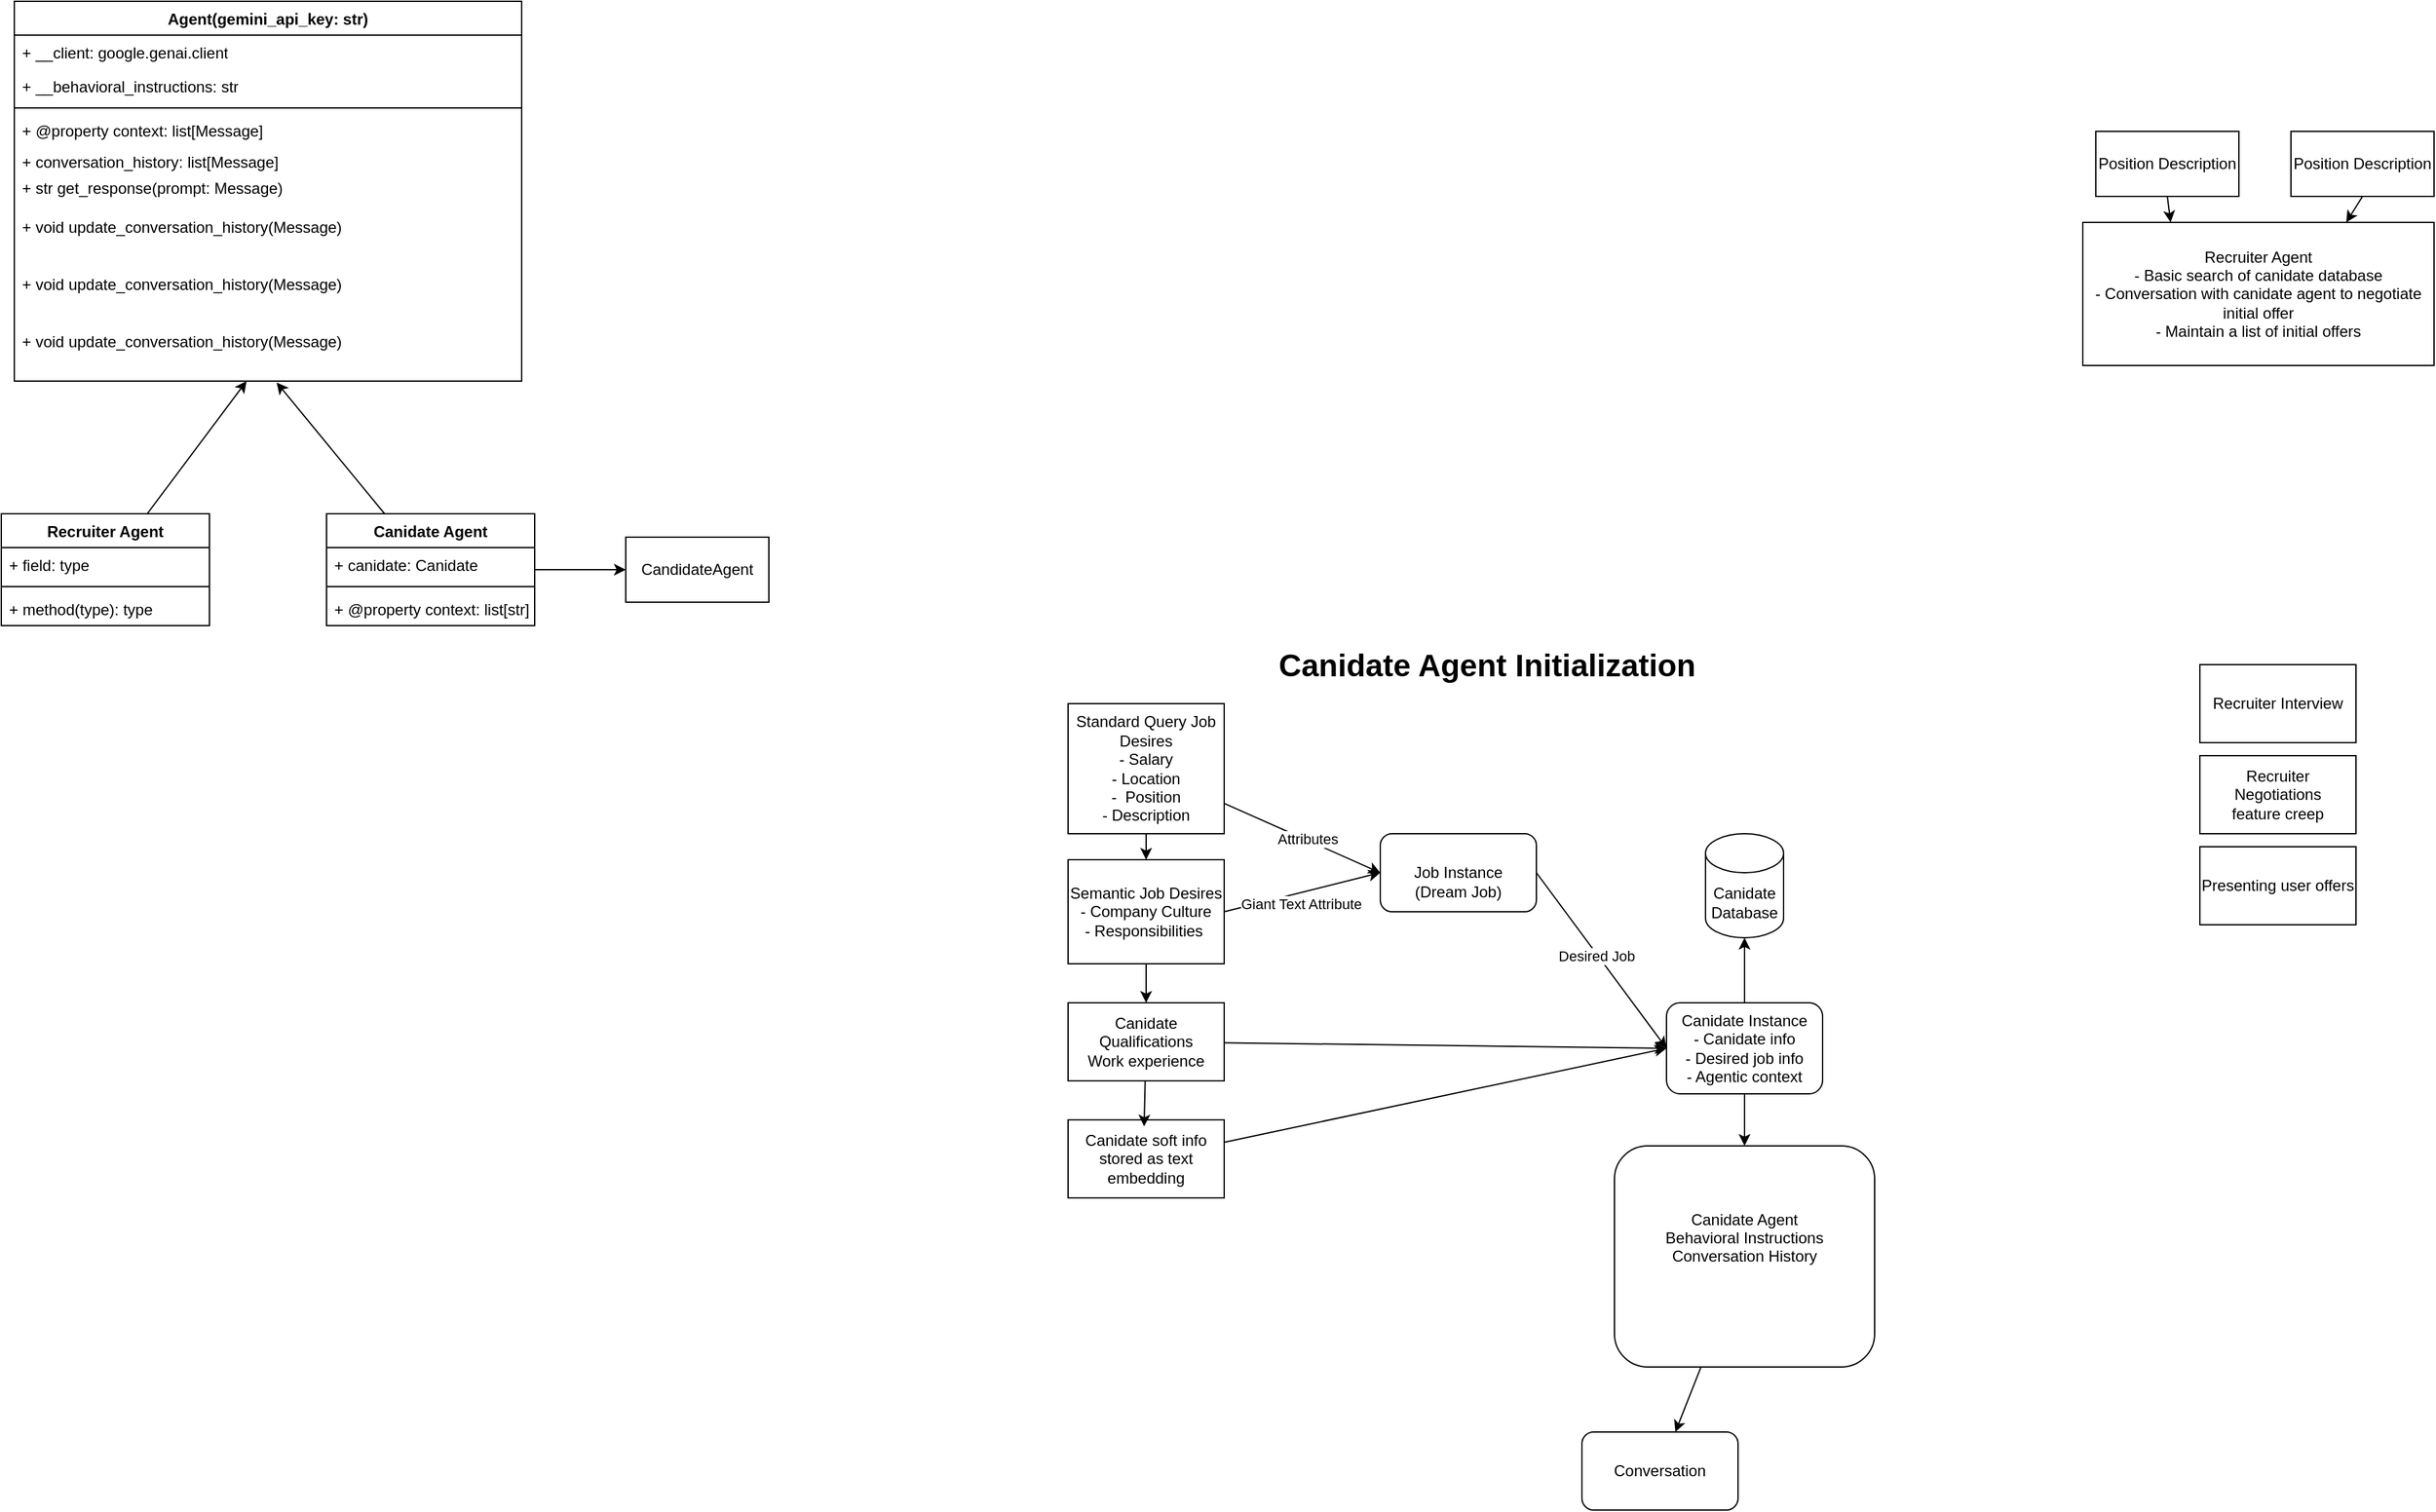 <mxfile>
    <diagram id="nXNv6R9ZOGS5gi4z82Ms" name="Page-1">
        <mxGraphModel dx="1141" dy="399" grid="1" gridSize="10" guides="1" tooltips="1" connect="1" arrows="1" fold="1" page="1" pageScale="1" pageWidth="850" pageHeight="1100" math="0" shadow="0">
            <root>
                <mxCell id="0"/>
                <mxCell id="1" parent="0"/>
                <mxCell id="15" value="Recruiter Agent&lt;div&gt;- Basic search of canidate database&lt;/div&gt;&lt;div&gt;- Conversation with canidate agent to negotiate initial offer&lt;/div&gt;&lt;div&gt;- Maintain a list of initial offers&lt;/div&gt;" style="whiteSpace=wrap;html=1;" parent="1" vertex="1">
                    <mxGeometry x="810" y="400" width="270" height="110" as="geometry"/>
                </mxCell>
                <mxCell id="18" style="edgeStyle=none;html=1;entryX=0.25;entryY=0;entryDx=0;entryDy=0;exitX=0.5;exitY=1;exitDx=0;exitDy=0;" parent="1" source="20" target="15" edge="1">
                    <mxGeometry relative="1" as="geometry">
                        <mxPoint x="990" y="390" as="targetPoint"/>
                    </mxGeometry>
                </mxCell>
                <mxCell id="21" style="edgeStyle=none;html=1;exitX=0.5;exitY=1;exitDx=0;exitDy=0;entryX=0.75;entryY=0;entryDx=0;entryDy=0;" parent="1" source="19" target="15" edge="1">
                    <mxGeometry relative="1" as="geometry"/>
                </mxCell>
                <mxCell id="19" value="Position Description" style="whiteSpace=wrap;html=1;" parent="1" vertex="1">
                    <mxGeometry x="970" y="330" width="110" height="50" as="geometry"/>
                </mxCell>
                <mxCell id="20" value="Position Description" style="whiteSpace=wrap;html=1;" parent="1" vertex="1">
                    <mxGeometry x="820" y="330" width="110" height="50" as="geometry"/>
                </mxCell>
                <mxCell id="28" value="" style="edgeStyle=none;html=1;entryX=0;entryY=0.5;entryDx=0;entryDy=0;" parent="1" source="25" target="66" edge="1">
                    <mxGeometry relative="1" as="geometry">
                        <mxPoint x="260" y="870" as="targetPoint"/>
                    </mxGeometry>
                </mxCell>
                <mxCell id="49" value="Attributes" style="edgeLabel;html=1;align=center;verticalAlign=middle;resizable=0;points=[];" parent="28" vertex="1" connectable="0">
                    <mxGeometry x="0.053" y="1" relative="1" as="geometry">
                        <mxPoint as="offset"/>
                    </mxGeometry>
                </mxCell>
                <mxCell id="46" value="" style="edgeStyle=none;html=1;" parent="1" source="25" target="45" edge="1">
                    <mxGeometry relative="1" as="geometry"/>
                </mxCell>
                <mxCell id="25" value="Standard Query Job Desires&lt;br&gt;&lt;div&gt;- Salary&lt;/div&gt;&lt;div&gt;- Location&lt;/div&gt;&lt;div&gt;-&amp;nbsp; Position&lt;/div&gt;&lt;div&gt;- Description&lt;/div&gt;" style="whiteSpace=wrap;html=1;" parent="1" vertex="1">
                    <mxGeometry x="30" y="770" width="120" height="100" as="geometry"/>
                </mxCell>
                <mxCell id="60" style="edgeStyle=none;html=1;exitX=1;exitY=0.5;exitDx=0;exitDy=0;entryX=0;entryY=0.5;entryDx=0;entryDy=0;" parent="1" source="66" target="67" edge="1">
                    <mxGeometry relative="1" as="geometry">
                        <mxPoint x="380" y="870" as="sourcePoint"/>
                        <mxPoint x="485.32" y="1036.19" as="targetPoint"/>
                    </mxGeometry>
                </mxCell>
                <mxCell id="62" value="Desired Job" style="edgeLabel;html=1;align=center;verticalAlign=middle;resizable=0;points=[];" parent="60" vertex="1" connectable="0">
                    <mxGeometry x="-0.074" y="-1" relative="1" as="geometry">
                        <mxPoint as="offset"/>
                    </mxGeometry>
                </mxCell>
                <mxCell id="59" value="" style="edgeStyle=none;html=1;entryX=0;entryY=0.5;entryDx=0;entryDy=0;" parent="1" source="29" target="67" edge="1">
                    <mxGeometry relative="1" as="geometry">
                        <mxPoint x="490" y="1034.348" as="targetPoint"/>
                    </mxGeometry>
                </mxCell>
                <mxCell id="29" value="Canidate Qualifications&lt;div&gt;Work experience&lt;/div&gt;" style="whiteSpace=wrap;html=1;" parent="1" vertex="1">
                    <mxGeometry x="30" y="1000" width="120" height="60" as="geometry"/>
                </mxCell>
                <mxCell id="68" style="edgeStyle=none;html=1;entryX=0;entryY=0.5;entryDx=0;entryDy=0;" parent="1" source="33" target="67" edge="1">
                    <mxGeometry relative="1" as="geometry"/>
                </mxCell>
                <mxCell id="33" value="Canidate soft info&lt;div&gt;stored as text embedding&lt;/div&gt;" style="whiteSpace=wrap;html=1;" parent="1" vertex="1">
                    <mxGeometry x="30" y="1090" width="120" height="60" as="geometry"/>
                </mxCell>
                <mxCell id="34" style="edgeStyle=none;html=1;entryX=0.487;entryY=0.084;entryDx=0;entryDy=0;entryPerimeter=0;" parent="1" source="29" target="33" edge="1">
                    <mxGeometry relative="1" as="geometry"/>
                </mxCell>
                <mxCell id="38" value="Presenting user offers" style="whiteSpace=wrap;html=1;" parent="1" vertex="1">
                    <mxGeometry x="900" y="880" width="120" height="60" as="geometry"/>
                </mxCell>
                <mxCell id="40" value="Recruiter Negotiations&lt;div&gt;feature creep&lt;/div&gt;" style="whiteSpace=wrap;html=1;" parent="1" vertex="1">
                    <mxGeometry x="900" y="810" width="120" height="60" as="geometry"/>
                </mxCell>
                <mxCell id="41" value="Recruiter Interview" style="whiteSpace=wrap;html=1;" parent="1" vertex="1">
                    <mxGeometry x="900" y="740" width="120" height="60" as="geometry"/>
                </mxCell>
                <mxCell id="47" style="edgeStyle=none;html=1;exitX=1;exitY=0.5;exitDx=0;exitDy=0;entryX=0;entryY=0.5;entryDx=0;entryDy=0;" parent="1" source="45" target="66" edge="1">
                    <mxGeometry relative="1" as="geometry">
                        <mxPoint x="260" y="870" as="targetPoint"/>
                    </mxGeometry>
                </mxCell>
                <mxCell id="48" value="Giant Text Attribute" style="edgeLabel;html=1;align=center;verticalAlign=middle;resizable=0;points=[];" parent="47" vertex="1" connectable="0">
                    <mxGeometry x="-0.117" y="-5" relative="1" as="geometry">
                        <mxPoint x="5" y="2" as="offset"/>
                    </mxGeometry>
                </mxCell>
                <mxCell id="51" style="edgeStyle=none;html=1;exitX=0.5;exitY=1;exitDx=0;exitDy=0;entryX=0.5;entryY=0;entryDx=0;entryDy=0;" parent="1" source="45" target="29" edge="1">
                    <mxGeometry relative="1" as="geometry"/>
                </mxCell>
                <mxCell id="45" value="Semantic Job Desires&lt;div&gt;- Company Culture&lt;/div&gt;&lt;div&gt;- Responsibilities&amp;nbsp;&lt;/div&gt;" style="whiteSpace=wrap;html=1;" parent="1" vertex="1">
                    <mxGeometry x="30" y="890" width="120" height="80" as="geometry"/>
                </mxCell>
                <mxCell id="50" value="Canidate Database" style="shape=cylinder3;whiteSpace=wrap;html=1;boundedLbl=1;backgroundOutline=1;size=15;" parent="1" vertex="1">
                    <mxGeometry x="520" y="870" width="60" height="80" as="geometry"/>
                </mxCell>
                <mxCell id="65" style="edgeStyle=none;html=1;exitX=0.5;exitY=0;exitDx=0;exitDy=0;entryX=0.5;entryY=1;entryDx=0;entryDy=0;entryPerimeter=0;" parent="1" source="67" target="50" edge="1">
                    <mxGeometry relative="1" as="geometry">
                        <mxPoint x="550" y="1000" as="sourcePoint"/>
                    </mxGeometry>
                </mxCell>
                <mxCell id="66" value="&lt;div&gt;&lt;br&gt;&lt;/div&gt;Job Instance&lt;div&gt;(Dream Job&lt;span style=&quot;background-color: transparent;&quot;&gt;)&lt;/span&gt;&lt;/div&gt;" style="rounded=1;whiteSpace=wrap;html=1;" parent="1" vertex="1">
                    <mxGeometry x="270" y="870" width="120" height="60" as="geometry"/>
                </mxCell>
                <mxCell id="79" style="edgeStyle=none;html=1;entryX=0.5;entryY=0;entryDx=0;entryDy=0;" parent="1" source="67" target="69" edge="1">
                    <mxGeometry relative="1" as="geometry"/>
                </mxCell>
                <mxCell id="67" value="Canidate Instance&lt;div&gt;&lt;div&gt;- Canidate info&lt;/div&gt;&lt;div&gt;- Desired job info&lt;/div&gt;&lt;div&gt;- Agentic context&lt;/div&gt;&lt;/div&gt;" style="rounded=1;whiteSpace=wrap;html=1;" parent="1" vertex="1">
                    <mxGeometry x="490" y="1000" width="120" height="70" as="geometry"/>
                </mxCell>
                <mxCell id="81" value="" style="edgeStyle=none;html=1;" parent="1" source="69" target="80" edge="1">
                    <mxGeometry relative="1" as="geometry"/>
                </mxCell>
                <mxCell id="69" value="Canidate Agent&lt;div&gt;&lt;span style=&quot;background-color: transparent;&quot;&gt;Behavioral Instructions&lt;/span&gt;&lt;div&gt;&lt;div&gt;Conversation History&lt;/div&gt;&lt;div&gt;&lt;br&gt;&lt;/div&gt;&lt;div&gt;&lt;br&gt;&lt;/div&gt;&lt;/div&gt;&lt;/div&gt;" style="rounded=1;whiteSpace=wrap;html=1;" parent="1" vertex="1">
                    <mxGeometry x="450" y="1110" width="200" height="170" as="geometry"/>
                </mxCell>
                <mxCell id="80" value="Conversation" style="whiteSpace=wrap;html=1;rounded=1;" parent="1" vertex="1">
                    <mxGeometry x="425" y="1330" width="120" height="60" as="geometry"/>
                </mxCell>
                <mxCell id="94" value="&lt;h1 style=&quot;margin-top: 0px;&quot;&gt;Canidate Agent Initialization&lt;/h1&gt;" style="text;html=1;whiteSpace=wrap;overflow=hidden;rounded=0;" parent="1" vertex="1">
                    <mxGeometry x="190" y="720" width="350" height="40" as="geometry"/>
                </mxCell>
                <mxCell id="97" value="Agent(gemini_api_key: str)" style="swimlane;fontStyle=1;align=center;verticalAlign=top;childLayout=stackLayout;horizontal=1;startSize=26;horizontalStack=0;resizeParent=1;resizeParentMax=0;resizeLast=0;collapsible=1;marginBottom=0;whiteSpace=wrap;html=1;" parent="1" vertex="1">
                    <mxGeometry x="-780" y="230" width="390" height="292" as="geometry">
                        <mxRectangle x="-500" y="505" width="70" height="30" as="alternateBounds"/>
                    </mxGeometry>
                </mxCell>
                <mxCell id="98" value="+ __client: google.genai.client" style="text;strokeColor=none;fillColor=none;align=left;verticalAlign=top;spacingLeft=4;spacingRight=4;overflow=hidden;rotatable=0;points=[[0,0.5],[1,0.5]];portConstraint=eastwest;whiteSpace=wrap;html=1;" parent="97" vertex="1">
                    <mxGeometry y="26" width="390" height="26" as="geometry"/>
                </mxCell>
                <mxCell id="125" value="+ __behavioral_instructions: str" style="text;strokeColor=none;fillColor=none;align=left;verticalAlign=top;spacingLeft=4;spacingRight=4;overflow=hidden;rotatable=0;points=[[0,0.5],[1,0.5]];portConstraint=eastwest;whiteSpace=wrap;html=1;" parent="97" vertex="1">
                    <mxGeometry y="52" width="390" height="26" as="geometry"/>
                </mxCell>
                <mxCell id="99" value="" style="line;strokeWidth=1;fillColor=none;align=left;verticalAlign=middle;spacingTop=-1;spacingLeft=3;spacingRight=3;rotatable=0;labelPosition=right;points=[];portConstraint=eastwest;strokeColor=inherit;" parent="97" vertex="1">
                    <mxGeometry y="78" width="390" height="8" as="geometry"/>
                </mxCell>
                <mxCell id="144" value="+ @property context: list[Message]" style="text;strokeColor=none;fillColor=none;align=left;verticalAlign=top;spacingLeft=4;spacingRight=4;overflow=hidden;rotatable=0;points=[[0,0.5],[1,0.5]];portConstraint=eastwest;whiteSpace=wrap;html=1;" parent="97" vertex="1">
                    <mxGeometry y="86" width="390" height="24" as="geometry"/>
                </mxCell>
                <mxCell id="101" value="+ conversation_history: list[Message]" style="text;strokeColor=none;fillColor=none;align=left;verticalAlign=top;spacingLeft=4;spacingRight=4;overflow=hidden;rotatable=0;points=[[0,0.5],[1,0.5]];portConstraint=eastwest;whiteSpace=wrap;html=1;" parent="97" vertex="1">
                    <mxGeometry y="110" width="390" height="20" as="geometry"/>
                </mxCell>
                <mxCell id="146" value="+ str get_response(prompt: Message)" style="text;strokeColor=none;fillColor=none;align=left;verticalAlign=top;spacingLeft=4;spacingRight=4;overflow=hidden;rotatable=0;points=[[0,0.5],[1,0.5]];portConstraint=eastwest;whiteSpace=wrap;html=1;" parent="97" vertex="1">
                    <mxGeometry y="130" width="390" height="30" as="geometry"/>
                </mxCell>
                <mxCell id="145" value="+ void update_conversation_history(Message)" style="text;strokeColor=none;fillColor=none;align=left;verticalAlign=top;spacingLeft=4;spacingRight=4;overflow=hidden;rotatable=0;points=[[0,0.5],[1,0.5]];portConstraint=eastwest;whiteSpace=wrap;html=1;" parent="97" vertex="1">
                    <mxGeometry y="160" width="390" height="44" as="geometry"/>
                </mxCell>
                <mxCell id="140" value="+ void update_conversation_history(Message)" style="text;strokeColor=none;fillColor=none;align=left;verticalAlign=top;spacingLeft=4;spacingRight=4;overflow=hidden;rotatable=0;points=[[0,0.5],[1,0.5]];portConstraint=eastwest;whiteSpace=wrap;html=1;" parent="97" vertex="1">
                    <mxGeometry y="204" width="390" height="44" as="geometry"/>
                </mxCell>
                <mxCell id="141" value="+ void update_conversation_history(Message)" style="text;strokeColor=none;fillColor=none;align=left;verticalAlign=top;spacingLeft=4;spacingRight=4;overflow=hidden;rotatable=0;points=[[0,0.5],[1,0.5]];portConstraint=eastwest;whiteSpace=wrap;html=1;" parent="97" vertex="1">
                    <mxGeometry y="248" width="390" height="44" as="geometry"/>
                </mxCell>
                <mxCell id="148" style="edgeStyle=none;html=1;" parent="1" source="104" target="141" edge="1">
                    <mxGeometry relative="1" as="geometry"/>
                </mxCell>
                <mxCell id="104" value="Recruiter Agent&lt;div&gt;&lt;br&gt;&lt;/div&gt;" style="swimlane;fontStyle=1;align=center;verticalAlign=top;childLayout=stackLayout;horizontal=1;startSize=26;horizontalStack=0;resizeParent=1;resizeParentMax=0;resizeLast=0;collapsible=1;marginBottom=0;whiteSpace=wrap;html=1;" parent="1" vertex="1">
                    <mxGeometry x="-790" y="624" width="160" height="86" as="geometry"/>
                </mxCell>
                <mxCell id="105" value="+ field: type" style="text;strokeColor=none;fillColor=none;align=left;verticalAlign=top;spacingLeft=4;spacingRight=4;overflow=hidden;rotatable=0;points=[[0,0.5],[1,0.5]];portConstraint=eastwest;whiteSpace=wrap;html=1;" parent="104" vertex="1">
                    <mxGeometry y="26" width="160" height="26" as="geometry"/>
                </mxCell>
                <mxCell id="106" value="" style="line;strokeWidth=1;fillColor=none;align=left;verticalAlign=middle;spacingTop=-1;spacingLeft=3;spacingRight=3;rotatable=0;labelPosition=right;points=[];portConstraint=eastwest;strokeColor=inherit;" parent="104" vertex="1">
                    <mxGeometry y="52" width="160" height="8" as="geometry"/>
                </mxCell>
                <mxCell id="107" value="+ method(type): type" style="text;strokeColor=none;fillColor=none;align=left;verticalAlign=top;spacingLeft=4;spacingRight=4;overflow=hidden;rotatable=0;points=[[0,0.5],[1,0.5]];portConstraint=eastwest;whiteSpace=wrap;html=1;" parent="104" vertex="1">
                    <mxGeometry y="60" width="160" height="26" as="geometry"/>
                </mxCell>
                <mxCell id="150" style="edgeStyle=none;html=1;exitX=1;exitY=0.5;exitDx=0;exitDy=0;entryX=0;entryY=0.5;entryDx=0;entryDy=0;" parent="1" source="108" target="149" edge="1">
                    <mxGeometry relative="1" as="geometry"/>
                </mxCell>
                <mxCell id="108" value="Canidate Agent" style="swimlane;fontStyle=1;align=center;verticalAlign=top;childLayout=stackLayout;horizontal=1;startSize=26;horizontalStack=0;resizeParent=1;resizeParentMax=0;resizeLast=0;collapsible=1;marginBottom=0;whiteSpace=wrap;html=1;" parent="1" vertex="1">
                    <mxGeometry x="-540" y="624" width="160" height="86" as="geometry"/>
                </mxCell>
                <mxCell id="109" value="+ canidate: Canidate" style="text;strokeColor=none;fillColor=none;align=left;verticalAlign=top;spacingLeft=4;spacingRight=4;overflow=hidden;rotatable=0;points=[[0,0.5],[1,0.5]];portConstraint=eastwest;whiteSpace=wrap;html=1;" parent="108" vertex="1">
                    <mxGeometry y="26" width="160" height="26" as="geometry"/>
                </mxCell>
                <mxCell id="110" value="" style="line;strokeWidth=1;fillColor=none;align=left;verticalAlign=middle;spacingTop=-1;spacingLeft=3;spacingRight=3;rotatable=0;labelPosition=right;points=[];portConstraint=eastwest;strokeColor=inherit;" parent="108" vertex="1">
                    <mxGeometry y="52" width="160" height="8" as="geometry"/>
                </mxCell>
                <mxCell id="111" value="+ @property context: list[str]" style="text;strokeColor=none;fillColor=none;align=left;verticalAlign=top;spacingLeft=4;spacingRight=4;overflow=hidden;rotatable=0;points=[[0,0.5],[1,0.5]];portConstraint=eastwest;whiteSpace=wrap;html=1;" parent="108" vertex="1">
                    <mxGeometry y="60" width="160" height="26" as="geometry"/>
                </mxCell>
                <mxCell id="147" style="edgeStyle=none;html=1;entryX=0.517;entryY=1.024;entryDx=0;entryDy=0;entryPerimeter=0;" parent="1" source="108" target="141" edge="1">
                    <mxGeometry relative="1" as="geometry"/>
                </mxCell>
                <mxCell id="149" value="CandidateAgent" style="html=1;whiteSpace=wrap;" parent="1" vertex="1">
                    <mxGeometry x="-310" y="642" width="110" height="50" as="geometry"/>
                </mxCell>
            </root>
        </mxGraphModel>
    </diagram>
</mxfile>